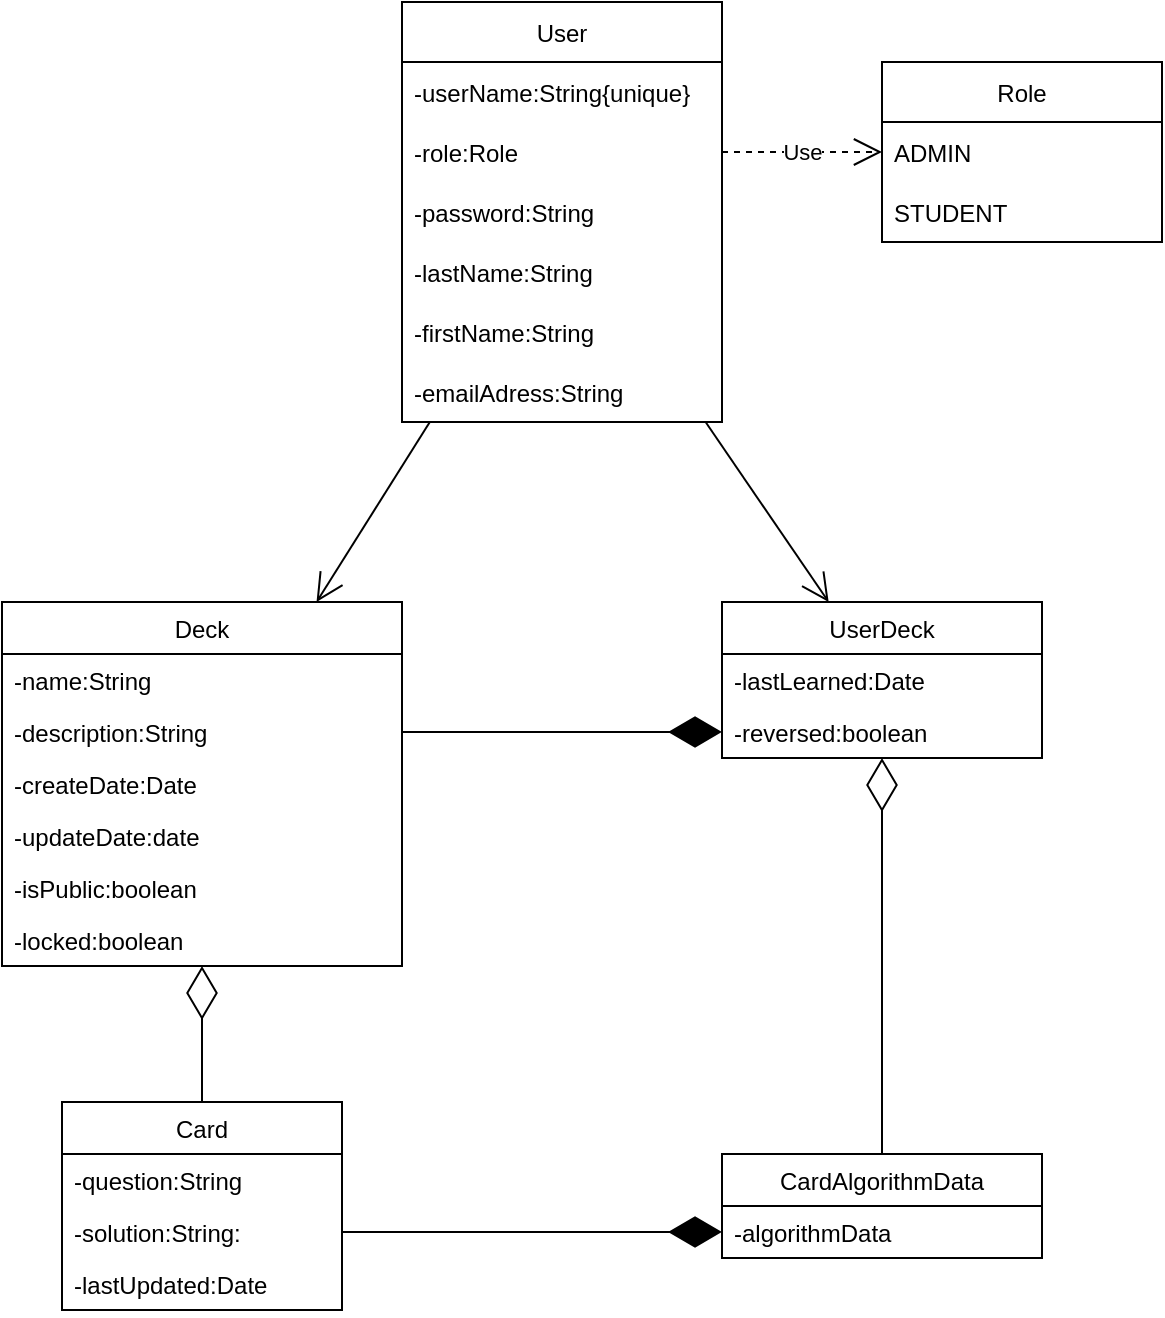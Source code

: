 <mxfile version="20.5.3" type="embed"><diagram id="LH6tWjZvFSZW6psu7RjG" name="Seite-1"><mxGraphModel dx="1124" dy="610" grid="1" gridSize="10" guides="1" tooltips="1" connect="1" arrows="0" fold="1" page="1" pageScale="1" pageWidth="827" pageHeight="1169" background="#ffffff" math="0" shadow="0"><root><mxCell id="0"/><mxCell id="1" parent="0"/><mxCell id="BtA-ATTPOGwawzH3yXQa-1" value="User" style="swimlane;fontStyle=0;childLayout=stackLayout;horizontal=1;startSize=30;horizontalStack=0;resizeParent=1;resizeParentMax=0;resizeLast=0;collapsible=1;marginBottom=0;" parent="1" vertex="1"><mxGeometry x="320" y="20" width="160" height="210" as="geometry"/></mxCell><mxCell id="BtA-ATTPOGwawzH3yXQa-2" value="-userName:String{unique}" style="text;strokeColor=none;fillColor=none;align=left;verticalAlign=middle;spacingLeft=4;spacingRight=4;overflow=hidden;points=[[0,0.5],[1,0.5]];portConstraint=eastwest;rotatable=0;" parent="BtA-ATTPOGwawzH3yXQa-1" vertex="1"><mxGeometry y="30" width="160" height="30" as="geometry"/></mxCell><mxCell id="BtA-ATTPOGwawzH3yXQa-13" value="-role:Role" style="text;strokeColor=none;fillColor=none;align=left;verticalAlign=middle;spacingLeft=4;spacingRight=4;overflow=hidden;points=[[0,0.5],[1,0.5]];portConstraint=eastwest;rotatable=0;" parent="BtA-ATTPOGwawzH3yXQa-1" vertex="1"><mxGeometry y="60" width="160" height="30" as="geometry"/></mxCell><mxCell id="BtA-ATTPOGwawzH3yXQa-14" value="-password:String" style="text;strokeColor=none;fillColor=none;align=left;verticalAlign=middle;spacingLeft=4;spacingRight=4;overflow=hidden;points=[[0,0.5],[1,0.5]];portConstraint=eastwest;rotatable=0;" parent="BtA-ATTPOGwawzH3yXQa-1" vertex="1"><mxGeometry y="90" width="160" height="30" as="geometry"/></mxCell><mxCell id="BtA-ATTPOGwawzH3yXQa-15" value="-lastName:String" style="text;strokeColor=none;fillColor=none;align=left;verticalAlign=middle;spacingLeft=4;spacingRight=4;overflow=hidden;points=[[0,0.5],[1,0.5]];portConstraint=eastwest;rotatable=0;" parent="BtA-ATTPOGwawzH3yXQa-1" vertex="1"><mxGeometry y="120" width="160" height="30" as="geometry"/></mxCell><mxCell id="BtA-ATTPOGwawzH3yXQa-4" value="-firstName:String" style="text;strokeColor=none;fillColor=none;align=left;verticalAlign=middle;spacingLeft=4;spacingRight=4;overflow=hidden;points=[[0,0.5],[1,0.5]];portConstraint=eastwest;rotatable=0;" parent="BtA-ATTPOGwawzH3yXQa-1" vertex="1"><mxGeometry y="150" width="160" height="30" as="geometry"/></mxCell><mxCell id="BtA-ATTPOGwawzH3yXQa-20" value="-emailAdress:String" style="text;strokeColor=none;fillColor=none;align=left;verticalAlign=middle;spacingLeft=4;spacingRight=4;overflow=hidden;points=[[0,0.5],[1,0.5]];portConstraint=eastwest;rotatable=0;" parent="BtA-ATTPOGwawzH3yXQa-1" vertex="1"><mxGeometry y="180" width="160" height="30" as="geometry"/></mxCell><mxCell id="BtA-ATTPOGwawzH3yXQa-16" value="Role" style="swimlane;fontStyle=0;childLayout=stackLayout;horizontal=1;startSize=30;horizontalStack=0;resizeParent=1;resizeParentMax=0;resizeLast=0;collapsible=1;marginBottom=0;" parent="1" vertex="1"><mxGeometry x="560" y="50" width="140" height="90" as="geometry"/></mxCell><mxCell id="BtA-ATTPOGwawzH3yXQa-17" value="ADMIN" style="text;strokeColor=none;fillColor=none;align=left;verticalAlign=middle;spacingLeft=4;spacingRight=4;overflow=hidden;points=[[0,0.5],[1,0.5]];portConstraint=eastwest;rotatable=0;" parent="BtA-ATTPOGwawzH3yXQa-16" vertex="1"><mxGeometry y="30" width="140" height="30" as="geometry"/></mxCell><mxCell id="BtA-ATTPOGwawzH3yXQa-18" value="STUDENT" style="text;strokeColor=none;fillColor=none;align=left;verticalAlign=middle;spacingLeft=4;spacingRight=4;overflow=hidden;points=[[0,0.5],[1,0.5]];portConstraint=eastwest;rotatable=0;" parent="BtA-ATTPOGwawzH3yXQa-16" vertex="1"><mxGeometry y="60" width="140" height="30" as="geometry"/></mxCell><mxCell id="BtA-ATTPOGwawzH3yXQa-23" value="Use" style="endArrow=open;endSize=12;dashed=1;html=1;rounded=0;endFill=0;startArrow=none;startFill=0;entryX=0;entryY=0.5;entryDx=0;entryDy=0;exitX=1;exitY=0.5;exitDx=0;exitDy=0;" parent="1" source="BtA-ATTPOGwawzH3yXQa-13" target="BtA-ATTPOGwawzH3yXQa-17" edge="1"><mxGeometry width="160" relative="1" as="geometry"><mxPoint x="330" y="80" as="sourcePoint"/><mxPoint x="460" y="80" as="targetPoint"/></mxGeometry></mxCell><mxCell id="BtA-ATTPOGwawzH3yXQa-27" value="Deck" style="swimlane;fontStyle=0;childLayout=stackLayout;horizontal=1;startSize=26;fillColor=none;horizontalStack=0;resizeParent=1;resizeParentMax=0;resizeLast=0;collapsible=1;marginBottom=0;" parent="1" vertex="1"><mxGeometry x="120" y="320" width="200" height="182" as="geometry"/></mxCell><mxCell id="BtA-ATTPOGwawzH3yXQa-28" value="-name:String" style="text;strokeColor=none;fillColor=none;align=left;verticalAlign=top;spacingLeft=4;spacingRight=4;overflow=hidden;rotatable=0;points=[[0,0.5],[1,0.5]];portConstraint=eastwest;" parent="BtA-ATTPOGwawzH3yXQa-27" vertex="1"><mxGeometry y="26" width="200" height="26" as="geometry"/></mxCell><mxCell id="BtA-ATTPOGwawzH3yXQa-29" value="-description:String" style="text;strokeColor=none;fillColor=none;align=left;verticalAlign=top;spacingLeft=4;spacingRight=4;overflow=hidden;rotatable=0;points=[[0,0.5],[1,0.5]];portConstraint=eastwest;" parent="BtA-ATTPOGwawzH3yXQa-27" vertex="1"><mxGeometry y="52" width="200" height="26" as="geometry"/></mxCell><mxCell id="BtA-ATTPOGwawzH3yXQa-31" value="-createDate:Date&#10;" style="text;strokeColor=none;fillColor=none;align=left;verticalAlign=top;spacingLeft=4;spacingRight=4;overflow=hidden;rotatable=0;points=[[0,0.5],[1,0.5]];portConstraint=eastwest;" parent="BtA-ATTPOGwawzH3yXQa-27" vertex="1"><mxGeometry y="78" width="200" height="26" as="geometry"/></mxCell><mxCell id="16" value="-updateDate:date" style="text;strokeColor=none;fillColor=none;align=left;verticalAlign=top;spacingLeft=4;spacingRight=4;overflow=hidden;rotatable=0;points=[[0,0.5],[1,0.5]];portConstraint=eastwest;" vertex="1" parent="BtA-ATTPOGwawzH3yXQa-27"><mxGeometry y="104" width="200" height="26" as="geometry"/></mxCell><mxCell id="17" value="-isPublic:boolean" style="text;strokeColor=none;fillColor=none;align=left;verticalAlign=top;spacingLeft=4;spacingRight=4;overflow=hidden;rotatable=0;points=[[0,0.5],[1,0.5]];portConstraint=eastwest;" vertex="1" parent="BtA-ATTPOGwawzH3yXQa-27"><mxGeometry y="130" width="200" height="26" as="geometry"/></mxCell><mxCell id="18" value="-locked:boolean" style="text;strokeColor=none;fillColor=none;align=left;verticalAlign=top;spacingLeft=4;spacingRight=4;overflow=hidden;rotatable=0;points=[[0,0.5],[1,0.5]];portConstraint=eastwest;" vertex="1" parent="BtA-ATTPOGwawzH3yXQa-27"><mxGeometry y="156" width="200" height="26" as="geometry"/></mxCell><mxCell id="BtA-ATTPOGwawzH3yXQa-33" value="Card" style="swimlane;fontStyle=0;childLayout=stackLayout;horizontal=1;startSize=26;fillColor=none;horizontalStack=0;resizeParent=1;resizeParentMax=0;resizeLast=0;collapsible=1;marginBottom=0;" parent="1" vertex="1"><mxGeometry x="150" y="570" width="140" height="104" as="geometry"/></mxCell><mxCell id="BtA-ATTPOGwawzH3yXQa-34" value="-question:String" style="text;strokeColor=none;fillColor=none;align=left;verticalAlign=top;spacingLeft=4;spacingRight=4;overflow=hidden;rotatable=0;points=[[0,0.5],[1,0.5]];portConstraint=eastwest;" parent="BtA-ATTPOGwawzH3yXQa-33" vertex="1"><mxGeometry y="26" width="140" height="26" as="geometry"/></mxCell><mxCell id="BtA-ATTPOGwawzH3yXQa-35" value="-solution:String:" style="text;strokeColor=none;fillColor=none;align=left;verticalAlign=top;spacingLeft=4;spacingRight=4;overflow=hidden;rotatable=0;points=[[0,0.5],[1,0.5]];portConstraint=eastwest;" parent="BtA-ATTPOGwawzH3yXQa-33" vertex="1"><mxGeometry y="52" width="140" height="26" as="geometry"/></mxCell><mxCell id="BtA-ATTPOGwawzH3yXQa-50" value="-lastUpdated:Date" style="text;strokeColor=none;fillColor=none;align=left;verticalAlign=top;spacingLeft=4;spacingRight=4;overflow=hidden;rotatable=0;points=[[0,0.5],[1,0.5]];portConstraint=eastwest;" parent="BtA-ATTPOGwawzH3yXQa-33" vertex="1"><mxGeometry y="78" width="140" height="26" as="geometry"/></mxCell><mxCell id="cCh7i7W3EN08Jt0XsNlr-1" value="" style="endArrow=diamondThin;endFill=0;endSize=24;html=1;rounded=0;" parent="1" source="BtA-ATTPOGwawzH3yXQa-33" target="BtA-ATTPOGwawzH3yXQa-27" edge="1"><mxGeometry width="160" relative="1" as="geometry"><mxPoint x="280" y="550" as="sourcePoint"/><mxPoint x="440" y="550" as="targetPoint"/></mxGeometry></mxCell><mxCell id="2" value="UserDeck" style="swimlane;fontStyle=0;childLayout=stackLayout;horizontal=1;startSize=26;fillColor=none;horizontalStack=0;resizeParent=1;resizeParentMax=0;resizeLast=0;collapsible=1;marginBottom=0;" vertex="1" parent="1"><mxGeometry x="480" y="320" width="160" height="78" as="geometry"/></mxCell><mxCell id="3" value="-lastLearned:Date" style="text;strokeColor=none;fillColor=none;align=left;verticalAlign=top;spacingLeft=4;spacingRight=4;overflow=hidden;rotatable=0;points=[[0,0.5],[1,0.5]];portConstraint=eastwest;" vertex="1" parent="2"><mxGeometry y="26" width="160" height="26" as="geometry"/></mxCell><mxCell id="4" value="-reversed:boolean" style="text;strokeColor=none;fillColor=none;align=left;verticalAlign=top;spacingLeft=4;spacingRight=4;overflow=hidden;rotatable=0;points=[[0,0.5],[1,0.5]];portConstraint=eastwest;" vertex="1" parent="2"><mxGeometry y="52" width="160" height="26" as="geometry"/></mxCell><mxCell id="6" value="CardAlgorithmData" style="swimlane;fontStyle=0;childLayout=stackLayout;horizontal=1;startSize=26;fillColor=none;horizontalStack=0;resizeParent=1;resizeParentMax=0;resizeLast=0;collapsible=1;marginBottom=0;" vertex="1" parent="1"><mxGeometry x="480" y="596" width="160" height="52" as="geometry"/></mxCell><mxCell id="9" value="-algorithmData" style="text;strokeColor=none;fillColor=none;align=left;verticalAlign=top;spacingLeft=4;spacingRight=4;overflow=hidden;rotatable=0;points=[[0,0.5],[1,0.5]];portConstraint=eastwest;" vertex="1" parent="6"><mxGeometry y="26" width="160" height="26" as="geometry"/></mxCell><mxCell id="10" value="" style="endArrow=diamondThin;endFill=0;endSize=24;html=1;rounded=0;exitX=0.5;exitY=0;exitDx=0;exitDy=0;" edge="1" parent="1" source="6" target="2"><mxGeometry width="160" relative="1" as="geometry"><mxPoint x="559.66" y="520" as="sourcePoint"/><mxPoint x="560.8" y="423.792" as="targetPoint"/></mxGeometry></mxCell><mxCell id="13" value="" style="endArrow=diamondThin;endFill=1;endSize=24;html=1;rounded=0;exitX=1;exitY=0.5;exitDx=0;exitDy=0;" edge="1" parent="1" source="BtA-ATTPOGwawzH3yXQa-29" target="4"><mxGeometry width="160" relative="1" as="geometry"><mxPoint x="520.0" y="410.0" as="sourcePoint"/><mxPoint x="330.0" y="410.0" as="targetPoint"/></mxGeometry></mxCell><mxCell id="14" value="" style="endArrow=diamondThin;endFill=1;endSize=24;html=1;rounded=0;" edge="1" parent="1" source="BtA-ATTPOGwawzH3yXQa-35" target="9"><mxGeometry width="160" relative="1" as="geometry"><mxPoint x="300.0" y="540.0" as="sourcePoint"/><mxPoint x="460.0" y="540.0" as="targetPoint"/></mxGeometry></mxCell><mxCell id="19" value="" style="endArrow=open;endFill=1;endSize=12;html=1;rounded=0;" edge="1" parent="1" source="BtA-ATTPOGwawzH3yXQa-1" target="BtA-ATTPOGwawzH3yXQa-27"><mxGeometry width="160" relative="1" as="geometry"><mxPoint x="100" y="220" as="sourcePoint"/><mxPoint x="260" y="220" as="targetPoint"/></mxGeometry></mxCell><mxCell id="20" value="" style="endArrow=open;endFill=1;endSize=12;html=1;rounded=0;" edge="1" parent="1" source="BtA-ATTPOGwawzH3yXQa-1" target="2"><mxGeometry width="160" relative="1" as="geometry"><mxPoint x="343.916" y="240" as="sourcePoint"/><mxPoint x="287.273" y="330" as="targetPoint"/></mxGeometry></mxCell></root></mxGraphModel></diagram></mxfile>